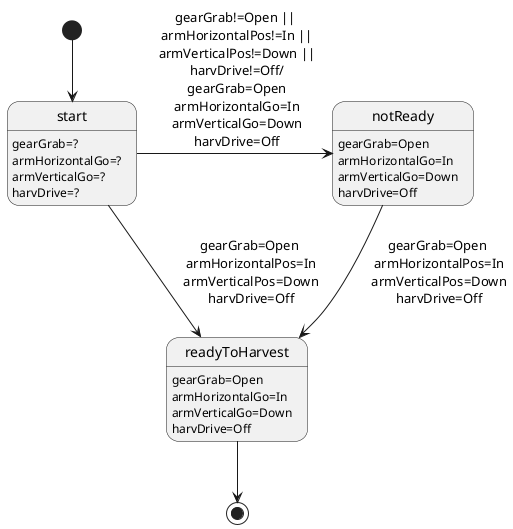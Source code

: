 @startuml
''''' states

start : gearGrab=?
start : armHorizontalGo=?
start : armVerticalGo=?
start : harvDrive=?

notReady : gearGrab=Open
notReady : armHorizontalGo=In
notReady : armVerticalGo=Down
notReady : harvDrive=Off

readyToHarvest : gearGrab=Open
readyToHarvest : armHorizontalGo=In
readyToHarvest : armVerticalGo=Down
readyToHarvest : harvDrive=Off

''''' transitions

[*] --> start

start -down-> readyToHarvest: gearGrab=Open\n armHorizontalPos=In\n armVerticalPos=Down\n harvDrive=Off

start -> notReady: gearGrab!=Open ||\n armHorizontalPos!=In ||\n armVerticalPos!=Down ||\n harvDrive!=Off/\n gearGrab=Open\n armHorizontalGo=In\n armVerticalGo=Down\n harvDrive=Off

notReady -down-> readyToHarvest: gearGrab=Open\n armHorizontalPos=In\n armVerticalPos=Down\n harvDrive=Off

readyToHarvest --> [*]

@enduml
